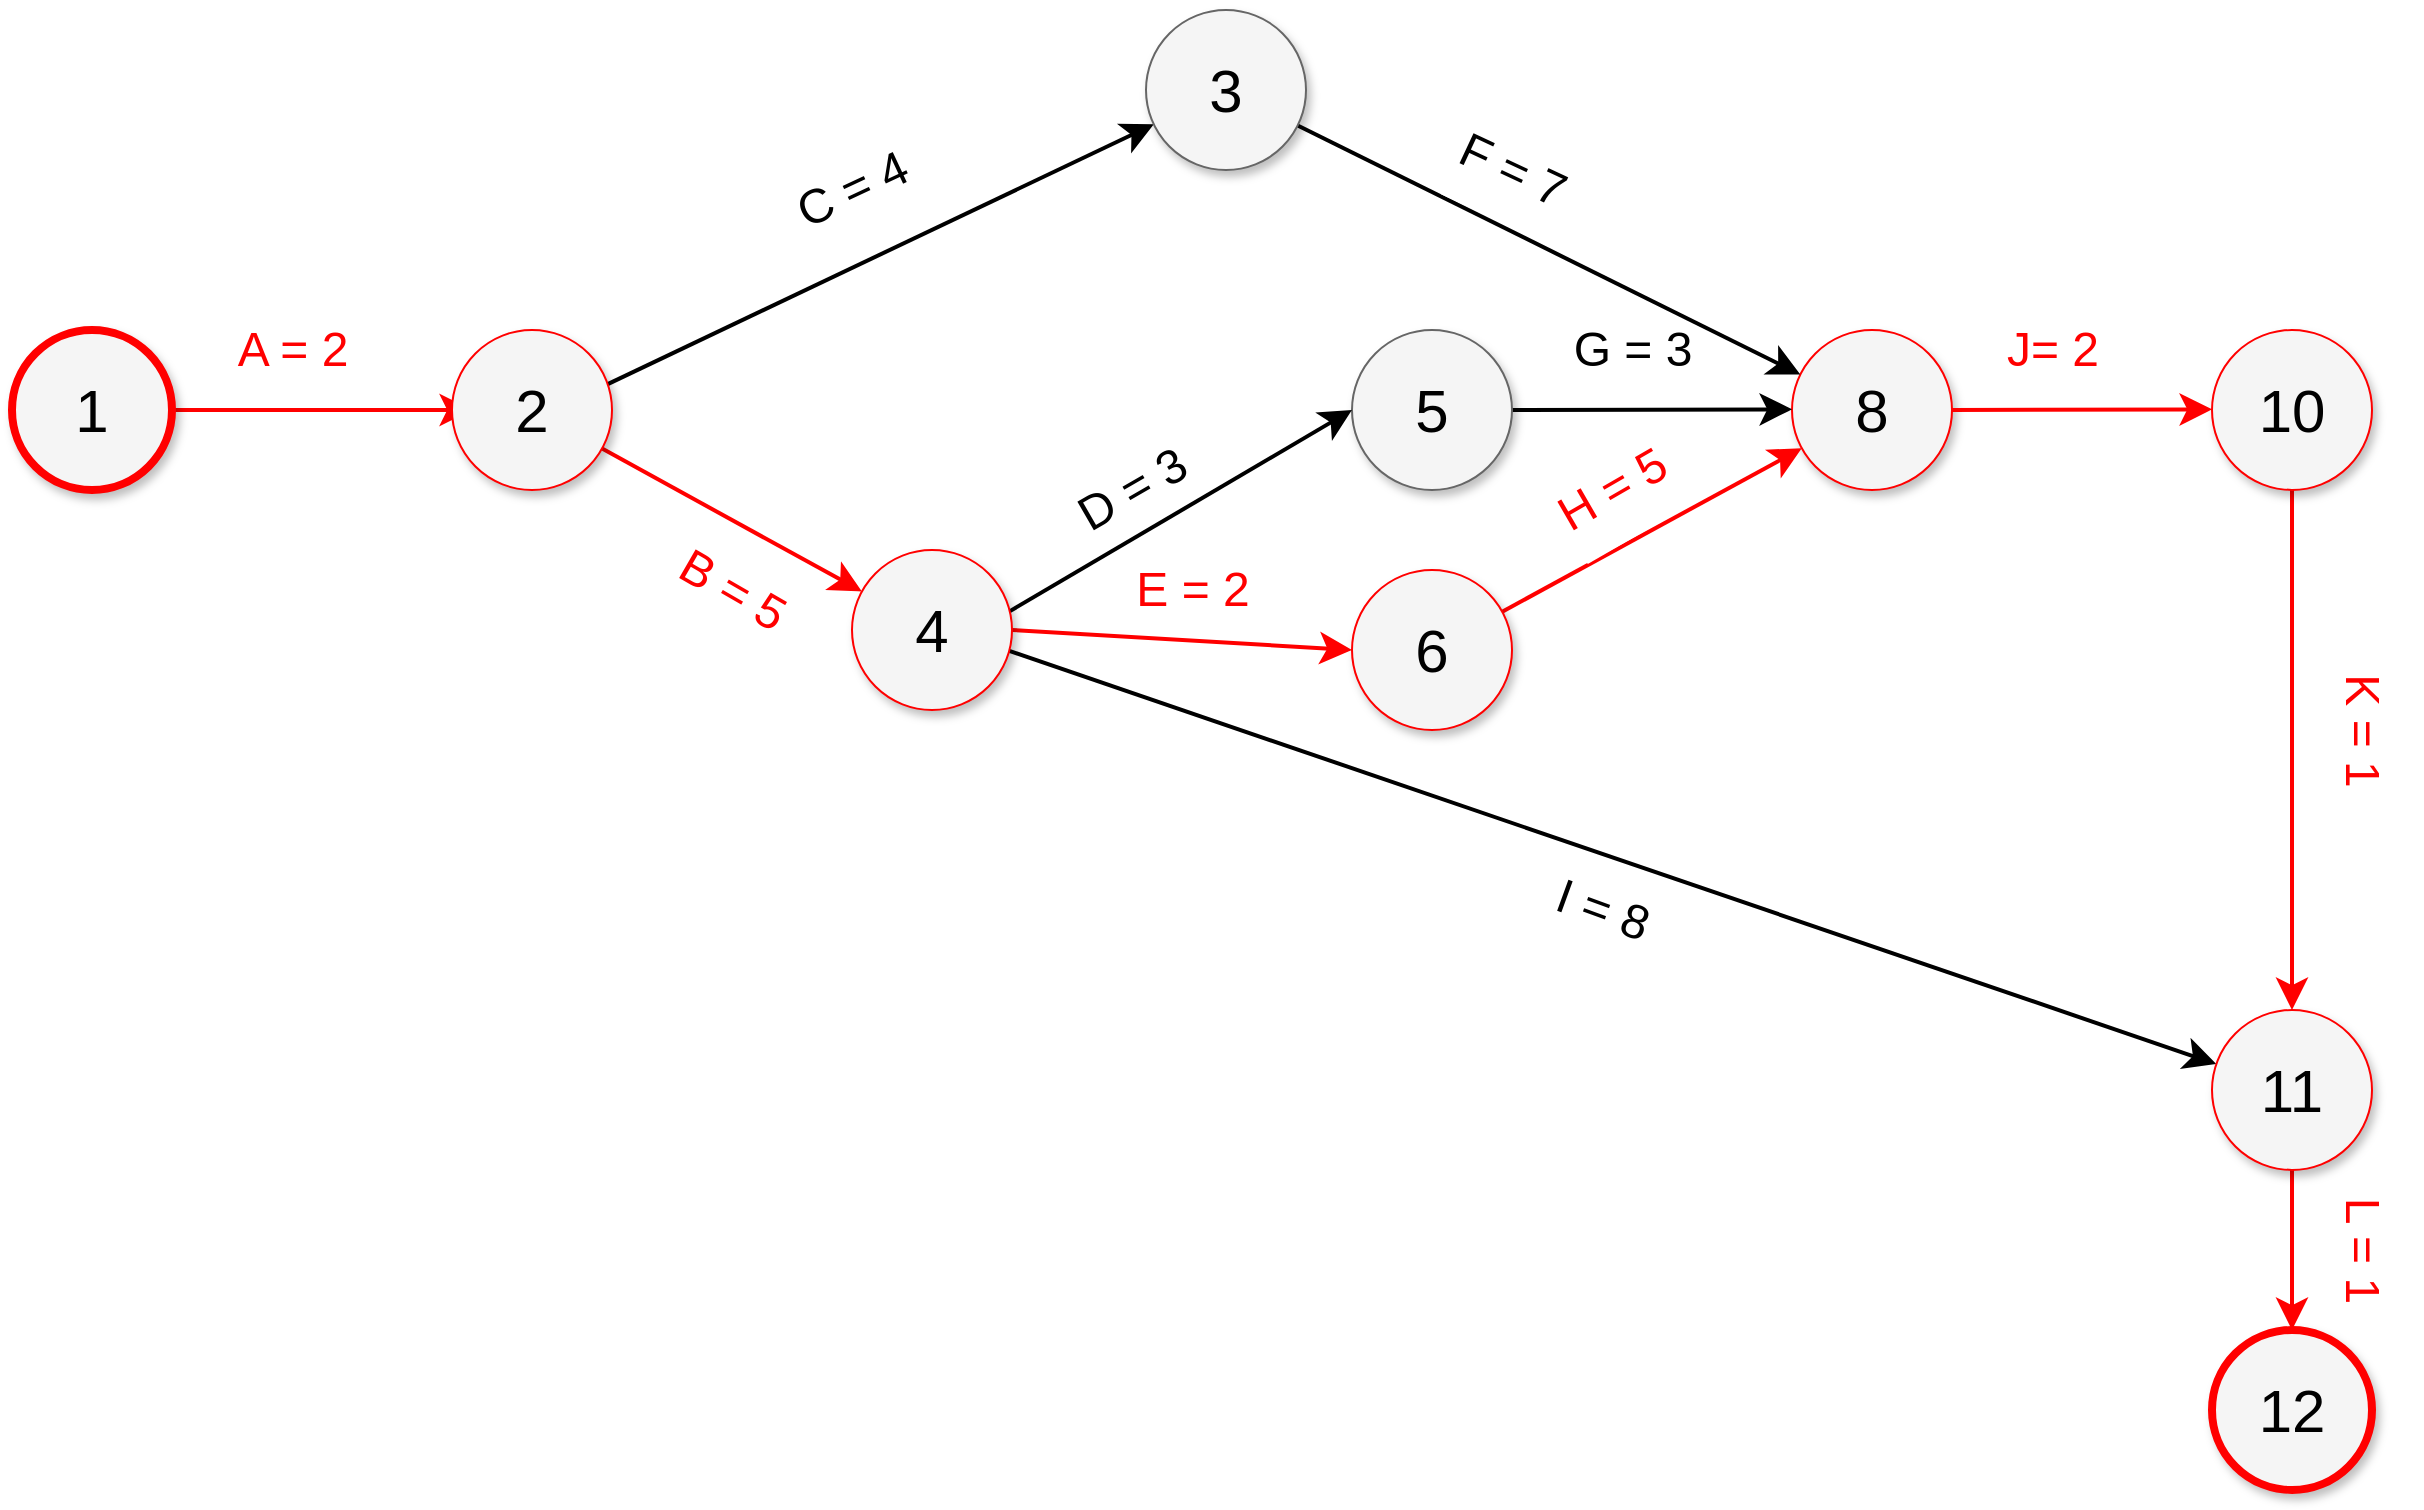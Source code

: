<mxfile version="24.8.4">
  <diagram name="Page-1" id="ff44883e-f642-bcb2-894b-16b3d25a3f0b">
    <mxGraphModel dx="1677" dy="700" grid="1" gridSize="10" guides="1" tooltips="1" connect="1" arrows="1" fold="1" page="1" pageScale="1.5" pageWidth="1169" pageHeight="826" background="none" math="0" shadow="0">
      <root>
        <mxCell id="0" style=";html=1;" />
        <mxCell id="1" style=";html=1;" parent="0" />
        <mxCell id="SE11u6hWFrdmR5JRd7o--72" value="&lt;p&gt;&lt;font style=&quot;font-size: 24px;&quot;&gt;L = 1&lt;/font&gt;&lt;/p&gt;" style="text;html=1;align=center;verticalAlign=middle;resizable=0;points=[];autosize=1;strokeColor=none;fillColor=none;fontFamily=Helvetica;fontSize=11;fontColor=#FF0000;labelBackgroundColor=default;rotation=90;" vertex="1" parent="1">
          <mxGeometry x="1365" y="890" width="80" height="60" as="geometry" />
        </mxCell>
        <mxCell id="SE11u6hWFrdmR5JRd7o--43" value="&lt;p&gt;&lt;font style=&quot;font-size: 24px;&quot;&gt;I = 8&lt;/font&gt;&lt;/p&gt;" style="text;html=1;align=center;verticalAlign=middle;resizable=0;points=[];autosize=1;strokeColor=none;fillColor=none;fontFamily=Helvetica;fontSize=11;fontColor=default;labelBackgroundColor=default;rotation=20;" vertex="1" parent="1">
          <mxGeometry x="990" y="720" width="70" height="60" as="geometry" />
        </mxCell>
        <mxCell id="SE11u6hWFrdmR5JRd7o--44" value="&lt;p&gt;&lt;font style=&quot;font-size: 24px;&quot;&gt;D = 3&lt;/font&gt;&lt;/p&gt;" style="text;html=1;align=center;verticalAlign=middle;resizable=0;points=[];autosize=1;strokeColor=none;fillColor=none;fontFamily=Helvetica;fontSize=11;fontColor=default;labelBackgroundColor=default;rotation=-30;" vertex="1" parent="1">
          <mxGeometry x="750" y="510" width="80" height="60" as="geometry" />
        </mxCell>
        <mxCell id="SE11u6hWFrdmR5JRd7o--45" value="&lt;p&gt;&lt;font style=&quot;font-size: 24px;&quot;&gt;E = 2&lt;/font&gt;&lt;/p&gt;" style="text;html=1;align=center;verticalAlign=middle;resizable=0;points=[];autosize=1;strokeColor=none;fillColor=none;fontFamily=Helvetica;fontSize=11;fontColor=#FF0000;labelBackgroundColor=default;" vertex="1" parent="1">
          <mxGeometry x="780" y="560" width="80" height="60" as="geometry" />
        </mxCell>
        <mxCell id="SE11u6hWFrdmR5JRd7o--47" value="&lt;p&gt;&lt;font style=&quot;font-size: 24px;&quot;&gt;G = 3&lt;/font&gt;&lt;/p&gt;" style="text;html=1;align=center;verticalAlign=middle;resizable=0;points=[];autosize=1;strokeColor=none;fillColor=none;fontFamily=Helvetica;fontSize=11;fontColor=default;labelBackgroundColor=default;" vertex="1" parent="1">
          <mxGeometry x="1000" y="440" width="80" height="60" as="geometry" />
        </mxCell>
        <mxCell id="f0bcc99304e6f5a-9" style="edgeStyle=none;curved=1;html=1;startSize=10;endArrow=classic;endFill=1;endSize=10;strokeColor=#FF0000;strokeWidth=2;fontSize=12;" parent="1" source="f0bcc99304e6f5a-1" edge="1">
          <mxGeometry relative="1" as="geometry">
            <mxPoint x="270" y="500" as="sourcePoint" />
            <mxPoint x="460" y="500" as="targetPoint" />
          </mxGeometry>
        </mxCell>
        <mxCell id="f0bcc99304e6f5a-11" style="edgeStyle=none;curved=1;html=1;startSize=10;endFill=1;endSize=10;strokeWidth=2;fontSize=12;exitX=0.957;exitY=0.346;exitDx=0;exitDy=0;exitPerimeter=0;" parent="1" source="f0bcc99304e6f5a-2" target="f0bcc99304e6f5a-5" edge="1">
          <mxGeometry relative="1" as="geometry" />
        </mxCell>
        <mxCell id="SE11u6hWFrdmR5JRd7o--32" style="edgeStyle=none;shape=connector;rounded=0;jumpSize=6;orthogonalLoop=1;jettySize=auto;html=1;strokeColor=#FF0000;strokeWidth=2;align=center;verticalAlign=middle;fontFamily=Helvetica;fontSize=11;fontColor=default;labelBackgroundColor=default;autosize=1;resizable=0;startSize=10;endArrow=classic;endSize=10;" edge="1" parent="1" source="f0bcc99304e6f5a-2" target="SE11u6hWFrdmR5JRd7o--6">
          <mxGeometry relative="1" as="geometry" />
        </mxCell>
        <mxCell id="f0bcc99304e6f5a-2" value="2" style="ellipse;whiteSpace=wrap;html=1;rounded=0;shadow=1;strokeColor=#FF0000;strokeWidth=1;fontSize=30;align=center;fillColor=#f5f5f5;" parent="1" vertex="1">
          <mxGeometry x="450" y="460" width="80" height="80" as="geometry" />
        </mxCell>
        <mxCell id="f0bcc99304e6f5a-3" value="8" style="ellipse;whiteSpace=wrap;html=1;rounded=0;shadow=1;strokeColor=#FF0000;strokeWidth=1;fontSize=30;align=center;fillColor=#f5f5f5;" parent="1" vertex="1">
          <mxGeometry x="1120" y="460" width="80" height="80" as="geometry" />
        </mxCell>
        <mxCell id="SE11u6hWFrdmR5JRd7o--58" style="edgeStyle=none;shape=connector;rounded=0;jumpSize=6;orthogonalLoop=1;jettySize=auto;html=1;strokeColor=default;strokeWidth=2;align=center;verticalAlign=middle;fontFamily=Helvetica;fontSize=11;fontColor=default;labelBackgroundColor=default;autosize=1;resizable=0;startSize=10;endArrow=classic;endSize=10;" edge="1" parent="1" source="f0bcc99304e6f5a-5" target="f0bcc99304e6f5a-3">
          <mxGeometry relative="1" as="geometry" />
        </mxCell>
        <mxCell id="f0bcc99304e6f5a-5" value="3" style="ellipse;whiteSpace=wrap;html=1;rounded=0;shadow=1;strokeColor=#666666;strokeWidth=1;fontSize=30;align=center;fillColor=#f5f5f5;" parent="1" vertex="1">
          <mxGeometry x="797" y="300" width="80" height="80" as="geometry" />
        </mxCell>
        <mxCell id="SE11u6hWFrdmR5JRd7o--41" style="edgeStyle=none;shape=connector;rounded=0;jumpSize=6;orthogonalLoop=1;jettySize=auto;html=1;exitX=1;exitY=0.5;exitDx=0;exitDy=0;strokeColor=default;strokeWidth=2;align=center;verticalAlign=middle;fontFamily=Helvetica;fontSize=11;fontColor=default;labelBackgroundColor=default;autosize=1;resizable=0;startSize=10;endArrow=classic;endSize=10;" edge="1" parent="1" source="f0bcc99304e6f5a-7">
          <mxGeometry relative="1" as="geometry">
            <mxPoint x="1120" y="499.667" as="targetPoint" />
          </mxGeometry>
        </mxCell>
        <mxCell id="f0bcc99304e6f5a-7" value="5" style="ellipse;whiteSpace=wrap;html=1;rounded=0;shadow=1;strokeColor=#666666;strokeWidth=1;fontSize=30;align=center;fillColor=#f5f5f5;" parent="1" vertex="1">
          <mxGeometry x="900" y="460" width="80" height="80" as="geometry" />
        </mxCell>
        <mxCell id="SE11u6hWFrdmR5JRd7o--37" style="edgeStyle=none;shape=connector;rounded=0;jumpSize=6;orthogonalLoop=1;jettySize=auto;html=1;exitX=0.982;exitY=0.385;exitDx=0;exitDy=0;entryX=0;entryY=0.5;entryDx=0;entryDy=0;strokeColor=default;strokeWidth=2;align=center;verticalAlign=middle;fontFamily=Helvetica;fontSize=11;fontColor=default;labelBackgroundColor=default;autosize=1;resizable=0;startSize=10;endArrow=classic;endSize=10;exitPerimeter=0;" edge="1" parent="1" source="SE11u6hWFrdmR5JRd7o--6" target="f0bcc99304e6f5a-7">
          <mxGeometry relative="1" as="geometry" />
        </mxCell>
        <mxCell id="SE11u6hWFrdmR5JRd7o--38" style="edgeStyle=none;shape=connector;rounded=0;jumpSize=6;orthogonalLoop=1;jettySize=auto;html=1;exitX=1;exitY=0.5;exitDx=0;exitDy=0;entryX=0;entryY=0.5;entryDx=0;entryDy=0;strokeColor=#FF0000;strokeWidth=2;align=center;verticalAlign=middle;fontFamily=Helvetica;fontSize=11;fontColor=default;labelBackgroundColor=default;autosize=1;resizable=0;startSize=10;endArrow=classic;endSize=10;" edge="1" parent="1" source="SE11u6hWFrdmR5JRd7o--6" target="SE11u6hWFrdmR5JRd7o--7">
          <mxGeometry relative="1" as="geometry" />
        </mxCell>
        <mxCell id="SE11u6hWFrdmR5JRd7o--39" style="edgeStyle=none;shape=connector;rounded=0;jumpSize=6;orthogonalLoop=1;jettySize=auto;html=1;exitX=0.965;exitY=0.624;exitDx=0;exitDy=0;strokeColor=default;strokeWidth=2;align=center;verticalAlign=middle;fontFamily=Helvetica;fontSize=11;fontColor=default;labelBackgroundColor=default;autosize=1;resizable=0;startSize=10;endArrow=classic;endSize=10;exitPerimeter=0;" edge="1" parent="1" source="SE11u6hWFrdmR5JRd7o--6" target="SE11u6hWFrdmR5JRd7o--64">
          <mxGeometry relative="1" as="geometry">
            <mxPoint x="900.32" y="724.32" as="targetPoint" />
          </mxGeometry>
        </mxCell>
        <mxCell id="SE11u6hWFrdmR5JRd7o--6" value="4" style="ellipse;whiteSpace=wrap;html=1;rounded=0;shadow=1;strokeColor=#FF0000;strokeWidth=1;fontSize=30;align=center;fillColor=#f5f5f5;" vertex="1" parent="1">
          <mxGeometry x="650" y="570" width="80" height="80" as="geometry" />
        </mxCell>
        <mxCell id="SE11u6hWFrdmR5JRd7o--55" style="edgeStyle=none;shape=connector;rounded=0;jumpSize=6;orthogonalLoop=1;jettySize=auto;html=1;strokeColor=#FF0000;strokeWidth=2;align=center;verticalAlign=middle;fontFamily=Helvetica;fontSize=11;fontColor=default;labelBackgroundColor=default;autosize=1;resizable=0;startSize=10;endArrow=classic;endSize=10;" edge="1" parent="1" source="SE11u6hWFrdmR5JRd7o--7" target="f0bcc99304e6f5a-3">
          <mxGeometry relative="1" as="geometry" />
        </mxCell>
        <mxCell id="SE11u6hWFrdmR5JRd7o--7" value="6" style="ellipse;whiteSpace=wrap;html=1;rounded=0;shadow=1;strokeColor=#FF0000;strokeWidth=1;fontSize=30;align=center;fillColor=#f5f5f5;" vertex="1" parent="1">
          <mxGeometry x="900" y="580" width="80" height="80" as="geometry" />
        </mxCell>
        <mxCell id="SE11u6hWFrdmR5JRd7o--30" value="&lt;p&gt;&lt;font style=&quot;font-size: 24px;&quot;&gt;A = 2&lt;/font&gt;&lt;/p&gt;" style="text;html=1;align=center;verticalAlign=middle;resizable=0;points=[];autosize=1;strokeColor=none;fillColor=none;fontFamily=Helvetica;fontSize=11;fontColor=#FF0000;labelBackgroundColor=default;" vertex="1" parent="1">
          <mxGeometry x="330" y="440" width="80" height="60" as="geometry" />
        </mxCell>
        <mxCell id="SE11u6hWFrdmR5JRd7o--31" value="&lt;p&gt;&lt;font style=&quot;font-size: 24px;&quot;&gt;C = 4&lt;/font&gt;&lt;/p&gt;" style="text;html=1;align=center;verticalAlign=middle;resizable=0;points=[];autosize=1;strokeColor=none;fillColor=none;fontFamily=Helvetica;fontSize=11;fontColor=default;labelBackgroundColor=default;rotation=-25;" vertex="1" parent="1">
          <mxGeometry x="610" y="360" width="80" height="60" as="geometry" />
        </mxCell>
        <mxCell id="SE11u6hWFrdmR5JRd7o--35" value="&lt;p&gt;&lt;font style=&quot;font-size: 24px;&quot;&gt;B = 5&lt;/font&gt;&lt;/p&gt;" style="text;html=1;align=center;verticalAlign=middle;resizable=0;points=[];autosize=1;strokeColor=none;fillColor=none;fontFamily=Helvetica;fontSize=11;fontColor=#FF0000;labelBackgroundColor=default;rotation=30;" vertex="1" parent="1">
          <mxGeometry x="550" y="560" width="80" height="60" as="geometry" />
        </mxCell>
        <mxCell id="SE11u6hWFrdmR5JRd7o--40" value="" style="edgeStyle=none;curved=1;html=1;startSize=10;endArrow=classic;endFill=1;endSize=10;strokeColor=#000000;strokeWidth=2;fontSize=12;" edge="1" parent="1" target="f0bcc99304e6f5a-1">
          <mxGeometry relative="1" as="geometry">
            <mxPoint x="270" y="500" as="sourcePoint" />
            <mxPoint x="460" y="500" as="targetPoint" />
          </mxGeometry>
        </mxCell>
        <mxCell id="f0bcc99304e6f5a-1" value="1" style="ellipse;whiteSpace=wrap;html=1;rounded=0;shadow=1;strokeColor=#FF0000;strokeWidth=4;fontSize=30;align=center;fillColor=#f5f5f5;" parent="1" vertex="1">
          <mxGeometry x="230" y="460" width="80" height="80" as="geometry" />
        </mxCell>
        <mxCell id="SE11u6hWFrdmR5JRd7o--46" value="&lt;p&gt;&lt;font style=&quot;font-size: 24px;&quot;&gt;F = 7&lt;/font&gt;&lt;/p&gt;" style="text;html=1;align=center;verticalAlign=middle;resizable=0;points=[];autosize=1;strokeColor=none;fillColor=none;fontFamily=Helvetica;fontSize=11;fontColor=default;labelBackgroundColor=default;rotation=25;" vertex="1" parent="1">
          <mxGeometry x="940" y="350" width="80" height="60" as="geometry" />
        </mxCell>
        <mxCell id="SE11u6hWFrdmR5JRd7o--50" value="&lt;p&gt;&lt;font style=&quot;font-size: 24px;&quot;&gt;H = 5&lt;/font&gt;&lt;/p&gt;" style="text;html=1;align=center;verticalAlign=middle;resizable=0;points=[];autosize=1;strokeColor=none;fillColor=none;fontFamily=Helvetica;fontSize=11;fontColor=#FF0000;labelBackgroundColor=default;rotation=-30;" vertex="1" parent="1">
          <mxGeometry x="990" y="510" width="80" height="60" as="geometry" />
        </mxCell>
        <mxCell id="SE11u6hWFrdmR5JRd7o--66" style="edgeStyle=none;shape=connector;rounded=0;jumpSize=6;orthogonalLoop=1;jettySize=auto;html=1;strokeColor=#FF0000;strokeWidth=2;align=center;verticalAlign=middle;fontFamily=Helvetica;fontSize=11;fontColor=default;labelBackgroundColor=default;autosize=1;resizable=0;startSize=10;endArrow=classic;endSize=10;" edge="1" parent="1" source="SE11u6hWFrdmR5JRd7o--51" target="SE11u6hWFrdmR5JRd7o--64">
          <mxGeometry relative="1" as="geometry" />
        </mxCell>
        <mxCell id="SE11u6hWFrdmR5JRd7o--51" value="10" style="ellipse;whiteSpace=wrap;html=1;rounded=0;shadow=1;strokeColor=#FF0000;strokeWidth=1;fontSize=30;align=center;fillColor=#f5f5f5;" vertex="1" parent="1">
          <mxGeometry x="1330" y="460" width="80" height="80" as="geometry" />
        </mxCell>
        <mxCell id="SE11u6hWFrdmR5JRd7o--52" style="edgeStyle=none;shape=connector;rounded=0;jumpSize=6;orthogonalLoop=1;jettySize=auto;html=1;exitX=1;exitY=0.5;exitDx=0;exitDy=0;strokeColor=#FF0000;strokeWidth=2;align=center;verticalAlign=middle;fontFamily=Helvetica;fontSize=11;fontColor=default;labelBackgroundColor=default;autosize=1;resizable=0;startSize=10;endArrow=classic;endSize=10;" edge="1" parent="1">
          <mxGeometry relative="1" as="geometry">
            <mxPoint x="1330" y="499.667" as="targetPoint" />
            <mxPoint x="1200" y="500" as="sourcePoint" />
          </mxGeometry>
        </mxCell>
        <mxCell id="SE11u6hWFrdmR5JRd7o--53" value="&lt;p&gt;&lt;font style=&quot;font-size: 24px;&quot;&gt;J= 2&lt;/font&gt;&lt;/p&gt;" style="text;html=1;align=center;verticalAlign=middle;resizable=0;points=[];autosize=1;strokeColor=none;fillColor=none;fontFamily=Helvetica;fontSize=11;fontColor=#FF0000;labelBackgroundColor=default;" vertex="1" parent="1">
          <mxGeometry x="1215" y="440" width="70" height="60" as="geometry" />
        </mxCell>
        <mxCell id="SE11u6hWFrdmR5JRd7o--69" style="edgeStyle=none;shape=connector;rounded=0;jumpSize=6;orthogonalLoop=1;jettySize=auto;html=1;strokeColor=#ff0000;strokeWidth=2;align=center;verticalAlign=middle;fontFamily=Helvetica;fontSize=11;fontColor=default;labelBackgroundColor=default;autosize=1;resizable=0;startSize=10;endArrow=classic;endSize=10;" edge="1" parent="1" source="SE11u6hWFrdmR5JRd7o--64" target="SE11u6hWFrdmR5JRd7o--71">
          <mxGeometry relative="1" as="geometry">
            <mxPoint x="1370" y="970" as="targetPoint" />
          </mxGeometry>
        </mxCell>
        <mxCell id="SE11u6hWFrdmR5JRd7o--64" value="11" style="ellipse;whiteSpace=wrap;html=1;rounded=0;shadow=1;strokeColor=#FF0000;strokeWidth=1;fontSize=30;align=center;fillColor=#f5f5f5;" vertex="1" parent="1">
          <mxGeometry x="1330" y="800" width="80" height="80" as="geometry" />
        </mxCell>
        <mxCell id="SE11u6hWFrdmR5JRd7o--67" value="&lt;p&gt;&lt;font style=&quot;font-size: 24px;&quot;&gt;K = 1&lt;/font&gt;&lt;/p&gt;" style="text;html=1;align=center;verticalAlign=middle;resizable=0;points=[];autosize=1;strokeColor=none;fillColor=none;fontFamily=Helvetica;fontSize=11;fontColor=#FF0000;labelBackgroundColor=default;rotation=90;" vertex="1" parent="1">
          <mxGeometry x="1365" y="630" width="80" height="60" as="geometry" />
        </mxCell>
        <mxCell id="SE11u6hWFrdmR5JRd7o--71" value="12" style="ellipse;whiteSpace=wrap;html=1;rounded=0;shadow=1;strokeColor=#ff0000;strokeWidth=4;fontSize=30;align=center;fillColor=#f5f5f5;" vertex="1" parent="1">
          <mxGeometry x="1330" y="960" width="80" height="80" as="geometry" />
        </mxCell>
      </root>
    </mxGraphModel>
  </diagram>
</mxfile>
